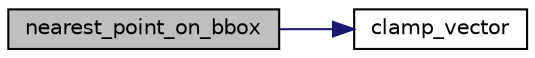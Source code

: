 digraph "nearest_point_on_bbox"
{
 // LATEX_PDF_SIZE
  edge [fontname="Helvetica",fontsize="10",labelfontname="Helvetica",labelfontsize="10"];
  node [fontname="Helvetica",fontsize="10",shape=record];
  rankdir="LR";
  Node1 [label="nearest_point_on_bbox",height=0.2,width=0.4,color="black", fillcolor="grey75", style="filled", fontcolor="black",tooltip=" "];
  Node1 -> Node2 [color="midnightblue",fontsize="10",style="solid",fontname="Helvetica"];
  Node2 [label="clamp_vector",height=0.2,width=0.4,color="black", fillcolor="white", style="filled",URL="$d7/d45/namespacesps.html#ad8b820e868e1b2657f5f290c2bfcd46c",tooltip=" "];
}
